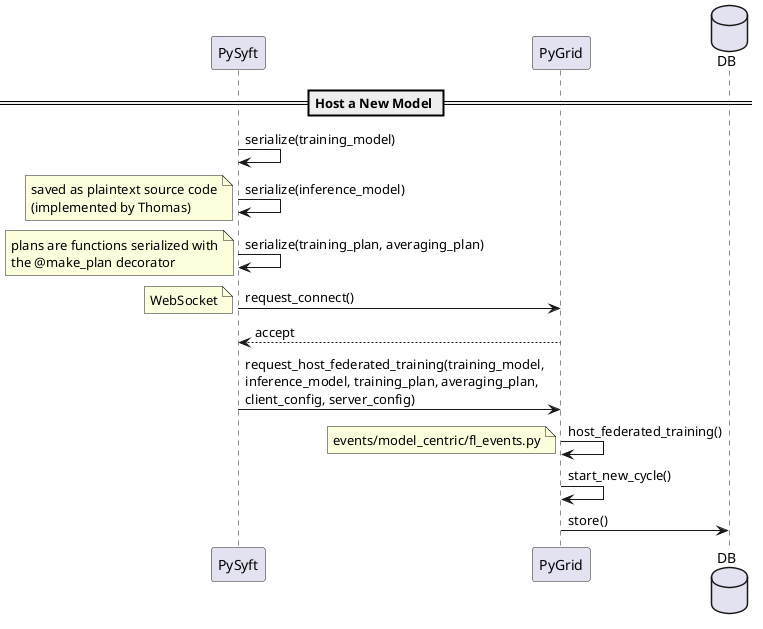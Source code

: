 @startuml Host a New Model

skinparam maxMessageSize 300

participant PySyft as syft
participant PyGrid as grid
database DB as db

== Host a New Model ==
syft -> syft: serialize(training_model)
syft -> syft: serialize(inference_model)
note left: saved as plaintext source code\n(implemented by Thomas)
syft -> syft: serialize(training_plan, averaging_plan)
note left: plans are functions serialized with\nthe @make_plan decorator

syft -> grid: request_connect()
note left: WebSocket
grid --> syft: accept

syft -> grid: request_host_federated_training(training_model, inference_model, training_plan, averaging_plan, client_config, server_config)
grid -> grid: host_federated_training()
note left: events/model_centric/fl_events.py
grid -> grid: start_new_cycle()
grid -> db: store()
'TODO: @Thomas What's stored in DB?
/'
Database 
(I try my best to understand its schema but not sure it is 100% correct)
1. Process table : Basically is the root table that stores the whole model process (apps/domain/src/main/core/model_centric/processes/fl_process.py) 
id (primary key)
name (string)
version (string)
model  (ref model table)
training plan  (ref plan table)
averaging plan (ref plan table)
protocols (NOT sure what is it, default to None) (ref protocol table)
server_config (ref config table)
client_config (ref config table)
cycles (ref cycle table)

2. Model table : Stores the model checkpoints (apps/domain/src/main/core/model_centric/models/ai_model.py)
id (autoincrement primary key)
version
checkpoints (ref ModelCheckpoint table)
fl_process_id 

3. Cycle table : Stores a particular cycle (apps/domain/src/main/core/model_centric/cycles/cycle.py)
id (autoincrement primary key)
start (time)
end (time)
sequence 
version 
worker_cycles (ref worker cycle table)
fl_process_id 
is_completed 

4. worker cycle : For a particular worker within a cycle
id 
request_key 
cycle_id 
worker_id 
started_at 
is_completed
completed_at
diff (added by me, this simply is the parcel document id)

5. model checkpoiont (apps/domain/src/main/core/model_centric/models/ai_model.py)
id 
value (Largebinary, should store weights here)
number 
alias 
model_id (backref model.id)

6-7 Plan and Config and Protocol: Don't know where the schema is but fields should be quite intuitive 

'/


@enduml
